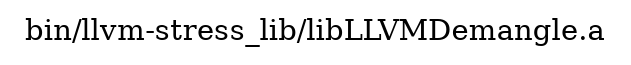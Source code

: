 digraph "bin/llvm-stress_lib/libLLVMDemangle.a" {
	label="bin/llvm-stress_lib/libLLVMDemangle.a";
	rankdir=LR;

}
